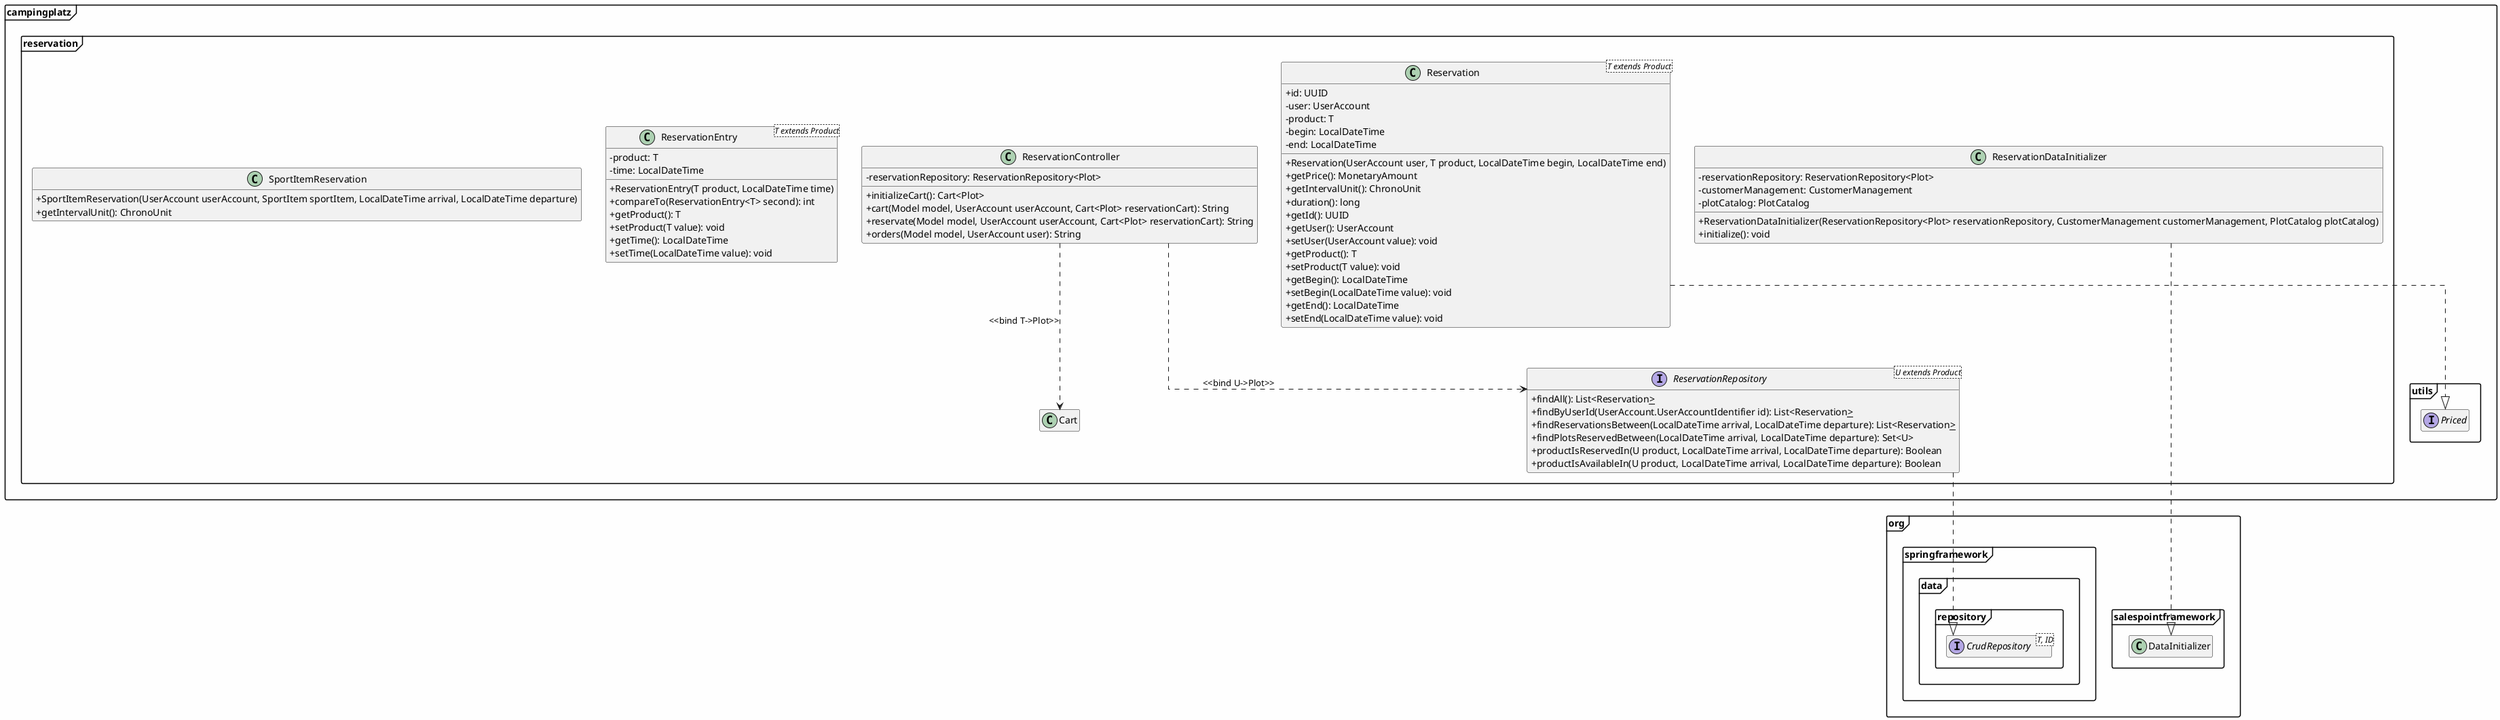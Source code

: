 @startuml
hide empty fields
hide empty methods
skinparam classAttributeIconSize 0
skinparam linetype ortho
skinparam BackgroundColor #FEFEFE
allowmixing
skinparam packageStyle Frame

interface campingplatz.utils.Priced
class campingplatz.reservation.Cart


package org{
    package salespointframework{
    class DataInitializer{}
    }
    package springframework{
    interface data.repository.CrudRepository<T, ID>
    }
}

package campingplatz.reservation{

    class Reservation<T extends Product>{
    +id: UUID
    -user: UserAccount
    -product: T
    -begin: LocalDateTime
    -end: LocalDateTime
    +Reservation(UserAccount user, T product, LocalDateTime begin, LocalDateTime end)
    +getPrice(): MonetaryAmount
    +getIntervalUnit(): ChronoUnit
    +duration(): long
    +getId(): UUID
    +getUser(): UserAccount
    +setUser(UserAccount value): void
    +getProduct(): T
    +setProduct(T value): void
    +getBegin(): LocalDateTime
    +setBegin(LocalDateTime value): void
    +getEnd(): LocalDateTime
    +setEnd(LocalDateTime value): void
    }
    class ReservationController{
    -reservationRepository: ReservationRepository<Plot>
    +initializeCart(): Cart<Plot>
    +cart(Model model, UserAccount userAccount, Cart<Plot> reservationCart): String
    +reservate(Model model, UserAccount userAccount, Cart<Plot> reservationCart): String
    +orders(Model model, UserAccount user): String
    }
    class ReservationDataInitializer{
    -reservationRepository: ReservationRepository<Plot>
    -customerManagement: CustomerManagement
    -plotCatalog: PlotCatalog
    +ReservationDataInitializer(ReservationRepository<Plot> reservationRepository, CustomerManagement customerManagement, PlotCatalog plotCatalog)
    +initialize(): void
    }
    class ReservationEntry<T extends Product>{
    -product: T
    -time: LocalDateTime
    +ReservationEntry(T product, LocalDateTime time)
    +compareTo(ReservationEntry<T> second): int
    +getProduct(): T
    +setProduct(T value): void
    +getTime(): LocalDateTime
    +setTime(LocalDateTime value): void
    }
    interface ReservationRepository<U extends Product>{
    +findAll(): List<Reservation<U>>
    +findByUserId(UserAccount.UserAccountIdentifier id): List<Reservation<U>>
    +findReservationsBetween(LocalDateTime arrival, LocalDateTime departure): List<Reservation<U>>
    +findPlotsReservedBetween(LocalDateTime arrival, LocalDateTime departure): Set<U>
    +productIsReservedIn(U product, LocalDateTime arrival, LocalDateTime departure): Boolean
    +productIsAvailableIn(U product, LocalDateTime arrival, LocalDateTime departure): Boolean
    }
    class SportItemReservation{
    +SportItemReservation(UserAccount userAccount, SportItem sportItem, LocalDateTime arrival, LocalDateTime departure)
    +getIntervalUnit(): ChronoUnit
    }
}
Reservation ..|> Priced

ReservationController ..> ReservationRepository: <<bind U->Plot>>
ReservationController ..> Cart: <<bind T->Plot>>

ReservationDataInitializer ..|> DataInitializer

ReservationRepository ..|> CrudRepository

@enduml